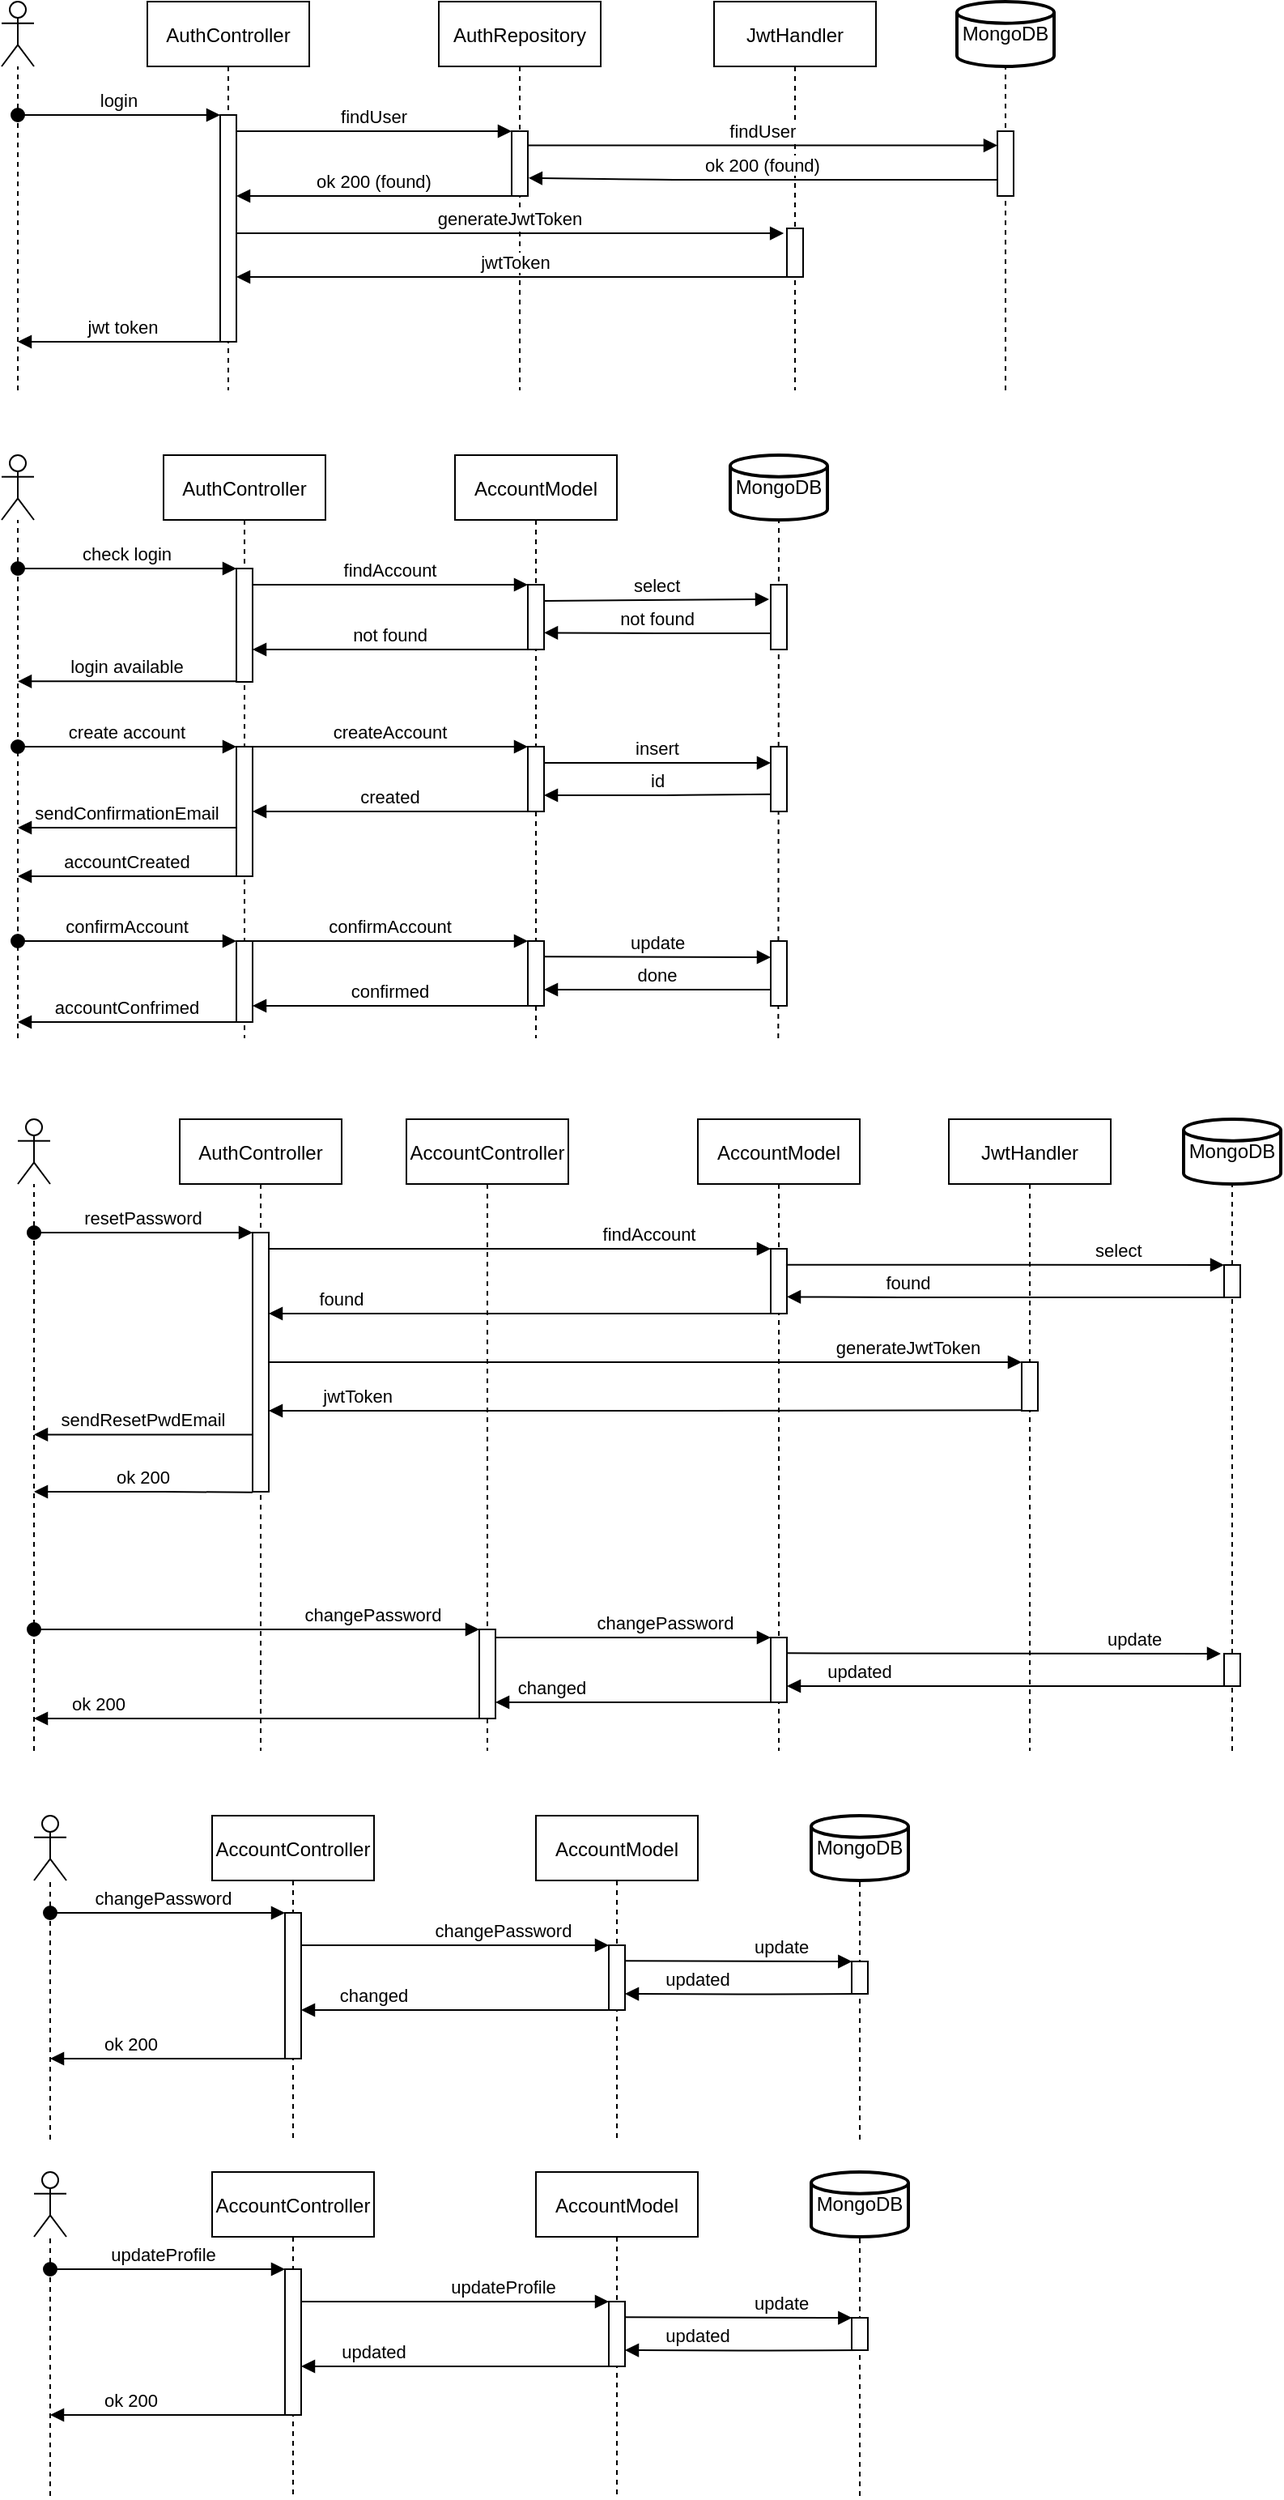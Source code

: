 <mxfile version="14.6.13" type="device"><diagram id="kgpKYQtTHZ0yAKxKKP6v" name="Page-1"><mxGraphModel dx="1185" dy="685" grid="1" gridSize="10" guides="1" tooltips="1" connect="1" arrows="1" fold="1" page="1" pageScale="1" pageWidth="850" pageHeight="1100" math="0" shadow="0"><root><mxCell id="0"/><mxCell id="1" parent="0"/><mxCell id="3nuBFxr9cyL0pnOWT2aG-1" value="AuthController" style="shape=umlLifeline;perimeter=lifelinePerimeter;container=1;collapsible=0;recursiveResize=0;rounded=0;shadow=0;strokeWidth=1;" parent="1" vertex="1"><mxGeometry x="120" y="80" width="100" height="240" as="geometry"/></mxCell><mxCell id="3nuBFxr9cyL0pnOWT2aG-2" value="" style="points=[];perimeter=orthogonalPerimeter;rounded=0;shadow=0;strokeWidth=1;" parent="3nuBFxr9cyL0pnOWT2aG-1" vertex="1"><mxGeometry x="45" y="70" width="10" height="140" as="geometry"/></mxCell><mxCell id="3nuBFxr9cyL0pnOWT2aG-3" value="login" style="verticalAlign=bottom;startArrow=oval;endArrow=block;startSize=8;shadow=0;strokeWidth=1;" parent="3nuBFxr9cyL0pnOWT2aG-1" target="3nuBFxr9cyL0pnOWT2aG-2" edge="1"><mxGeometry relative="1" as="geometry"><mxPoint x="-80" y="70" as="sourcePoint"/></mxGeometry></mxCell><mxCell id="3nuBFxr9cyL0pnOWT2aG-5" value="AuthRepository" style="shape=umlLifeline;perimeter=lifelinePerimeter;container=1;collapsible=0;recursiveResize=0;rounded=0;shadow=0;strokeWidth=1;" parent="1" vertex="1"><mxGeometry x="300" y="80" width="100" height="240" as="geometry"/></mxCell><mxCell id="3nuBFxr9cyL0pnOWT2aG-6" value="" style="points=[];perimeter=orthogonalPerimeter;rounded=0;shadow=0;strokeWidth=1;" parent="3nuBFxr9cyL0pnOWT2aG-5" vertex="1"><mxGeometry x="45" y="80" width="10" height="40" as="geometry"/></mxCell><mxCell id="3nuBFxr9cyL0pnOWT2aG-8" value="findUser" style="verticalAlign=bottom;endArrow=block;entryX=0;entryY=0;shadow=0;strokeWidth=1;" parent="1" source="3nuBFxr9cyL0pnOWT2aG-2" target="3nuBFxr9cyL0pnOWT2aG-6" edge="1"><mxGeometry relative="1" as="geometry"><mxPoint x="275" y="160" as="sourcePoint"/></mxGeometry></mxCell><mxCell id="3nuBFxr9cyL0pnOWT2aG-9" value="ok 200 (found)" style="verticalAlign=bottom;endArrow=block;shadow=0;strokeWidth=1;" parent="1" source="3nuBFxr9cyL0pnOWT2aG-6" target="3nuBFxr9cyL0pnOWT2aG-2" edge="1"><mxGeometry relative="1" as="geometry"><mxPoint x="240" y="200" as="sourcePoint"/><mxPoint x="180" y="200" as="targetPoint"/><Array as="points"><mxPoint x="260" y="200"/></Array></mxGeometry></mxCell><mxCell id="QQzCPFlwRDS6oltA7T0L-1" value="" style="shape=umlActor;verticalLabelPosition=bottom;verticalAlign=top;html=1;outlineConnect=0;" vertex="1" parent="1"><mxGeometry x="30" y="80" width="20" height="40" as="geometry"/></mxCell><mxCell id="QQzCPFlwRDS6oltA7T0L-2" value="" style="endArrow=none;dashed=1;html=1;" edge="1" parent="1" target="QQzCPFlwRDS6oltA7T0L-1"><mxGeometry width="50" height="50" relative="1" as="geometry"><mxPoint x="40" y="320" as="sourcePoint"/><mxPoint x="39.58" y="130" as="targetPoint"/></mxGeometry></mxCell><mxCell id="QQzCPFlwRDS6oltA7T0L-3" value="JwtHandler" style="shape=umlLifeline;perimeter=lifelinePerimeter;container=1;collapsible=0;recursiveResize=0;rounded=0;shadow=0;strokeWidth=1;" vertex="1" parent="1"><mxGeometry x="470" y="80" width="100" height="240" as="geometry"/></mxCell><mxCell id="QQzCPFlwRDS6oltA7T0L-4" value="" style="points=[];perimeter=orthogonalPerimeter;rounded=0;shadow=0;strokeWidth=1;" vertex="1" parent="QQzCPFlwRDS6oltA7T0L-3"><mxGeometry x="45" y="140" width="10" height="30" as="geometry"/></mxCell><mxCell id="QQzCPFlwRDS6oltA7T0L-5" value="generateJwtToken" style="verticalAlign=bottom;endArrow=block;entryX=-0.193;entryY=0.102;shadow=0;strokeWidth=1;entryDx=0;entryDy=0;entryPerimeter=0;" edge="1" parent="1" source="3nuBFxr9cyL0pnOWT2aG-2" target="QQzCPFlwRDS6oltA7T0L-4"><mxGeometry relative="1" as="geometry"><mxPoint x="180" y="240" as="sourcePoint"/><mxPoint x="350" y="240" as="targetPoint"/></mxGeometry></mxCell><mxCell id="QQzCPFlwRDS6oltA7T0L-8" value="jwt token" style="verticalAlign=bottom;endArrow=block;shadow=0;strokeWidth=1;" edge="1" parent="1"><mxGeometry relative="1" as="geometry"><mxPoint x="170" y="290" as="sourcePoint"/><mxPoint x="40" y="290" as="targetPoint"/><Array as="points"><mxPoint x="85" y="290"/></Array></mxGeometry></mxCell><mxCell id="QQzCPFlwRDS6oltA7T0L-9" value="jwtToken" style="verticalAlign=bottom;endArrow=block;shadow=0;strokeWidth=1;" edge="1" parent="1" target="3nuBFxr9cyL0pnOWT2aG-2"><mxGeometry relative="1" as="geometry"><mxPoint x="520" y="250.0" as="sourcePoint"/><mxPoint x="350" y="250.0" as="targetPoint"/><Array as="points"><mxPoint x="435" y="250"/></Array></mxGeometry></mxCell><mxCell id="QQzCPFlwRDS6oltA7T0L-20" value="AuthController" style="shape=umlLifeline;perimeter=lifelinePerimeter;container=1;collapsible=0;recursiveResize=0;rounded=0;shadow=0;strokeWidth=1;" vertex="1" parent="1"><mxGeometry x="130" y="360" width="100" height="360" as="geometry"/></mxCell><mxCell id="QQzCPFlwRDS6oltA7T0L-21" value="" style="points=[];perimeter=orthogonalPerimeter;rounded=0;shadow=0;strokeWidth=1;" vertex="1" parent="QQzCPFlwRDS6oltA7T0L-20"><mxGeometry x="45" y="70" width="10" height="70" as="geometry"/></mxCell><mxCell id="QQzCPFlwRDS6oltA7T0L-22" value="check login" style="verticalAlign=bottom;startArrow=oval;endArrow=block;startSize=8;shadow=0;strokeWidth=1;" edge="1" parent="QQzCPFlwRDS6oltA7T0L-20" target="QQzCPFlwRDS6oltA7T0L-21"><mxGeometry relative="1" as="geometry"><mxPoint x="-90" y="70" as="sourcePoint"/></mxGeometry></mxCell><mxCell id="QQzCPFlwRDS6oltA7T0L-23" value="AccountModel" style="shape=umlLifeline;perimeter=lifelinePerimeter;container=1;collapsible=0;recursiveResize=0;rounded=0;shadow=0;strokeWidth=1;" vertex="1" parent="1"><mxGeometry x="310" y="360" width="100" height="360" as="geometry"/></mxCell><mxCell id="QQzCPFlwRDS6oltA7T0L-24" value="" style="points=[];perimeter=orthogonalPerimeter;rounded=0;shadow=0;strokeWidth=1;" vertex="1" parent="QQzCPFlwRDS6oltA7T0L-23"><mxGeometry x="45" y="80" width="10" height="40" as="geometry"/></mxCell><mxCell id="QQzCPFlwRDS6oltA7T0L-46" value="" style="points=[];perimeter=orthogonalPerimeter;rounded=0;shadow=0;strokeWidth=1;" vertex="1" parent="QQzCPFlwRDS6oltA7T0L-23"><mxGeometry x="45" y="300" width="10" height="40" as="geometry"/></mxCell><mxCell id="QQzCPFlwRDS6oltA7T0L-47" value="confirmAccount" style="verticalAlign=bottom;endArrow=block;entryX=0;entryY=0;shadow=0;strokeWidth=1;" edge="1" parent="QQzCPFlwRDS6oltA7T0L-23"><mxGeometry relative="1" as="geometry"><mxPoint x="-125" y="300" as="sourcePoint"/><mxPoint x="45" y="300" as="targetPoint"/></mxGeometry></mxCell><mxCell id="QQzCPFlwRDS6oltA7T0L-48" value="confirmed" style="verticalAlign=bottom;endArrow=block;shadow=0;strokeWidth=1;" edge="1" parent="QQzCPFlwRDS6oltA7T0L-23"><mxGeometry relative="1" as="geometry"><mxPoint x="45" y="340" as="sourcePoint"/><mxPoint x="-125" y="340" as="targetPoint"/><Array as="points"><mxPoint x="-40" y="340"/></Array></mxGeometry></mxCell><mxCell id="QQzCPFlwRDS6oltA7T0L-35" value="" style="points=[];perimeter=orthogonalPerimeter;rounded=0;shadow=0;strokeWidth=1;" vertex="1" parent="QQzCPFlwRDS6oltA7T0L-23"><mxGeometry x="-135" y="180" width="10" height="80" as="geometry"/></mxCell><mxCell id="QQzCPFlwRDS6oltA7T0L-36" value="create account" style="verticalAlign=bottom;startArrow=oval;endArrow=block;startSize=8;shadow=0;strokeWidth=1;" edge="1" parent="QQzCPFlwRDS6oltA7T0L-23"><mxGeometry relative="1" as="geometry"><mxPoint x="-270" y="180" as="sourcePoint"/><mxPoint x="-135" y="180" as="targetPoint"/></mxGeometry></mxCell><mxCell id="QQzCPFlwRDS6oltA7T0L-37" value="" style="points=[];perimeter=orthogonalPerimeter;rounded=0;shadow=0;strokeWidth=1;" vertex="1" parent="QQzCPFlwRDS6oltA7T0L-23"><mxGeometry x="45" y="180" width="10" height="40" as="geometry"/></mxCell><mxCell id="QQzCPFlwRDS6oltA7T0L-38" value="createAccount" style="verticalAlign=bottom;endArrow=block;entryX=0;entryY=0;shadow=0;strokeWidth=1;" edge="1" parent="QQzCPFlwRDS6oltA7T0L-23"><mxGeometry relative="1" as="geometry"><mxPoint x="-125" y="180" as="sourcePoint"/><mxPoint x="45" y="180" as="targetPoint"/></mxGeometry></mxCell><mxCell id="QQzCPFlwRDS6oltA7T0L-39" value="created" style="verticalAlign=bottom;endArrow=block;shadow=0;strokeWidth=1;" edge="1" parent="QQzCPFlwRDS6oltA7T0L-23"><mxGeometry relative="1" as="geometry"><mxPoint x="45" y="220" as="sourcePoint"/><mxPoint x="-125" y="220" as="targetPoint"/><Array as="points"><mxPoint x="-40" y="220"/></Array></mxGeometry></mxCell><mxCell id="QQzCPFlwRDS6oltA7T0L-42" value="accountCreated" style="verticalAlign=bottom;endArrow=block;shadow=0;strokeWidth=1;" edge="1" parent="QQzCPFlwRDS6oltA7T0L-23"><mxGeometry relative="1" as="geometry"><mxPoint x="-135" y="260.0" as="sourcePoint"/><mxPoint x="-270" y="260.0" as="targetPoint"/><Array as="points"><mxPoint x="-215" y="260"/></Array></mxGeometry></mxCell><mxCell id="QQzCPFlwRDS6oltA7T0L-43" value="sendConfirmationEmail" style="verticalAlign=bottom;endArrow=block;shadow=0;strokeWidth=1;" edge="1" parent="QQzCPFlwRDS6oltA7T0L-23"><mxGeometry relative="1" as="geometry"><mxPoint x="-135" y="230" as="sourcePoint"/><mxPoint x="-270" y="230" as="targetPoint"/><Array as="points"><mxPoint x="-215" y="230"/></Array></mxGeometry></mxCell><mxCell id="QQzCPFlwRDS6oltA7T0L-25" value="findAccount" style="verticalAlign=bottom;endArrow=block;entryX=0;entryY=0;shadow=0;strokeWidth=1;" edge="1" parent="1" source="QQzCPFlwRDS6oltA7T0L-21" target="QQzCPFlwRDS6oltA7T0L-24"><mxGeometry relative="1" as="geometry"><mxPoint x="285" y="440" as="sourcePoint"/></mxGeometry></mxCell><mxCell id="QQzCPFlwRDS6oltA7T0L-26" value="not found" style="verticalAlign=bottom;endArrow=block;shadow=0;strokeWidth=1;" edge="1" parent="1" source="QQzCPFlwRDS6oltA7T0L-24" target="QQzCPFlwRDS6oltA7T0L-21"><mxGeometry relative="1" as="geometry"><mxPoint x="250" y="480" as="sourcePoint"/><mxPoint x="190" y="480" as="targetPoint"/><Array as="points"><mxPoint x="270" y="480"/></Array></mxGeometry></mxCell><mxCell id="QQzCPFlwRDS6oltA7T0L-27" value="" style="shape=umlActor;verticalLabelPosition=bottom;verticalAlign=top;html=1;outlineConnect=0;" vertex="1" parent="1"><mxGeometry x="30" y="360" width="20" height="40" as="geometry"/></mxCell><mxCell id="QQzCPFlwRDS6oltA7T0L-28" value="" style="endArrow=none;dashed=1;html=1;" edge="1" parent="1" target="QQzCPFlwRDS6oltA7T0L-27"><mxGeometry width="50" height="50" relative="1" as="geometry"><mxPoint x="40" y="720" as="sourcePoint"/><mxPoint x="35" y="410" as="targetPoint"/></mxGeometry></mxCell><mxCell id="QQzCPFlwRDS6oltA7T0L-29" value="login available" style="verticalAlign=bottom;endArrow=block;shadow=0;strokeWidth=1;" edge="1" parent="1" source="QQzCPFlwRDS6oltA7T0L-21"><mxGeometry relative="1" as="geometry"><mxPoint x="170" y="500" as="sourcePoint"/><mxPoint x="40" y="499.66" as="targetPoint"/><Array as="points"><mxPoint x="95" y="499.66"/></Array></mxGeometry></mxCell><mxCell id="QQzCPFlwRDS6oltA7T0L-44" value="" style="points=[];perimeter=orthogonalPerimeter;rounded=0;shadow=0;strokeWidth=1;" vertex="1" parent="1"><mxGeometry x="175" y="660" width="10" height="50" as="geometry"/></mxCell><mxCell id="QQzCPFlwRDS6oltA7T0L-45" value="confirmAccount" style="verticalAlign=bottom;startArrow=oval;endArrow=block;startSize=8;shadow=0;strokeWidth=1;" edge="1" parent="1"><mxGeometry relative="1" as="geometry"><mxPoint x="40" y="660" as="sourcePoint"/><mxPoint x="175" y="660" as="targetPoint"/></mxGeometry></mxCell><mxCell id="QQzCPFlwRDS6oltA7T0L-49" value="accountConfrimed" style="verticalAlign=bottom;endArrow=block;shadow=0;strokeWidth=1;" edge="1" parent="1"><mxGeometry relative="1" as="geometry"><mxPoint x="175" y="710" as="sourcePoint"/><mxPoint x="40" y="710" as="targetPoint"/><Array as="points"><mxPoint x="95" y="710"/></Array></mxGeometry></mxCell><mxCell id="QQzCPFlwRDS6oltA7T0L-50" value="MongoDB" style="strokeWidth=2;html=1;shape=mxgraph.flowchart.database;whiteSpace=wrap;" vertex="1" parent="1"><mxGeometry x="480" y="360" width="60" height="40" as="geometry"/></mxCell><mxCell id="QQzCPFlwRDS6oltA7T0L-51" value="" style="endArrow=none;dashed=1;html=1;entryX=0.5;entryY=1;entryDx=0;entryDy=0;entryPerimeter=0;" edge="1" parent="1" target="QQzCPFlwRDS6oltA7T0L-50"><mxGeometry width="50" height="50" relative="1" as="geometry"><mxPoint x="509.66" y="720.0" as="sourcePoint"/><mxPoint x="509.66" y="410" as="targetPoint"/></mxGeometry></mxCell><mxCell id="QQzCPFlwRDS6oltA7T0L-52" value="" style="points=[];perimeter=orthogonalPerimeter;rounded=0;shadow=0;strokeWidth=1;" vertex="1" parent="1"><mxGeometry x="505" y="440" width="10" height="40" as="geometry"/></mxCell><mxCell id="QQzCPFlwRDS6oltA7T0L-53" value="select" style="verticalAlign=bottom;endArrow=block;shadow=0;strokeWidth=1;entryX=-0.1;entryY=0.225;entryDx=0;entryDy=0;entryPerimeter=0;exitX=1.033;exitY=0.25;exitDx=0;exitDy=0;exitPerimeter=0;" edge="1" parent="1" target="QQzCPFlwRDS6oltA7T0L-52" source="QQzCPFlwRDS6oltA7T0L-24"><mxGeometry relative="1" as="geometry"><mxPoint x="370" y="450" as="sourcePoint"/><mxPoint x="470" y="450" as="targetPoint"/></mxGeometry></mxCell><mxCell id="QQzCPFlwRDS6oltA7T0L-55" value="not found" style="verticalAlign=bottom;endArrow=block;shadow=0;strokeWidth=1;entryX=1;entryY=0.742;entryDx=0;entryDy=0;entryPerimeter=0;" edge="1" parent="1" source="QQzCPFlwRDS6oltA7T0L-52" target="QQzCPFlwRDS6oltA7T0L-24"><mxGeometry relative="1" as="geometry"><mxPoint x="500" y="470" as="sourcePoint"/><mxPoint x="370" y="470" as="targetPoint"/><Array as="points"><mxPoint x="445" y="470"/></Array></mxGeometry></mxCell><mxCell id="QQzCPFlwRDS6oltA7T0L-56" value="" style="points=[];perimeter=orthogonalPerimeter;rounded=0;shadow=0;strokeWidth=1;" vertex="1" parent="1"><mxGeometry x="505" y="540" width="10" height="40" as="geometry"/></mxCell><mxCell id="QQzCPFlwRDS6oltA7T0L-57" value="insert" style="verticalAlign=bottom;endArrow=block;shadow=0;strokeWidth=1;" edge="1" parent="1" target="QQzCPFlwRDS6oltA7T0L-56"><mxGeometry relative="1" as="geometry"><mxPoint x="365" y="550" as="sourcePoint"/><mxPoint x="485" y="550" as="targetPoint"/><Array as="points"><mxPoint x="455" y="550"/></Array></mxGeometry></mxCell><mxCell id="QQzCPFlwRDS6oltA7T0L-58" value="id" style="verticalAlign=bottom;endArrow=block;shadow=0;strokeWidth=1;exitX=0.033;exitY=0.733;exitDx=0;exitDy=0;exitPerimeter=0;" edge="1" parent="1" source="QQzCPFlwRDS6oltA7T0L-56"><mxGeometry relative="1" as="geometry"><mxPoint x="485" y="570" as="sourcePoint"/><mxPoint x="365" y="570" as="targetPoint"/><Array as="points"><mxPoint x="440" y="570"/></Array></mxGeometry></mxCell><mxCell id="QQzCPFlwRDS6oltA7T0L-59" value="" style="points=[];perimeter=orthogonalPerimeter;rounded=0;shadow=0;strokeWidth=1;" vertex="1" parent="1"><mxGeometry x="505" y="660" width="10" height="40" as="geometry"/></mxCell><mxCell id="QQzCPFlwRDS6oltA7T0L-60" value="update" style="verticalAlign=bottom;endArrow=block;shadow=0;strokeWidth=1;exitX=1.033;exitY=0.242;exitDx=0;exitDy=0;exitPerimeter=0;" edge="1" parent="1" source="QQzCPFlwRDS6oltA7T0L-46"><mxGeometry relative="1" as="geometry"><mxPoint x="385" y="670" as="sourcePoint"/><mxPoint x="505" y="670" as="targetPoint"/></mxGeometry></mxCell><mxCell id="QQzCPFlwRDS6oltA7T0L-61" value="done" style="verticalAlign=bottom;endArrow=block;shadow=0;strokeWidth=1;" edge="1" parent="1" source="QQzCPFlwRDS6oltA7T0L-59"><mxGeometry relative="1" as="geometry"><mxPoint x="485" y="690" as="sourcePoint"/><mxPoint x="365" y="690" as="targetPoint"/><Array as="points"><mxPoint x="440" y="690"/></Array></mxGeometry></mxCell><mxCell id="QQzCPFlwRDS6oltA7T0L-64" value="MongoDB" style="strokeWidth=2;html=1;shape=mxgraph.flowchart.database;whiteSpace=wrap;" vertex="1" parent="1"><mxGeometry x="620" y="80" width="60" height="40" as="geometry"/></mxCell><mxCell id="QQzCPFlwRDS6oltA7T0L-65" value="" style="endArrow=none;dashed=1;html=1;entryX=0.5;entryY=1;entryDx=0;entryDy=0;entryPerimeter=0;" edge="1" parent="1" target="QQzCPFlwRDS6oltA7T0L-64"><mxGeometry width="50" height="50" relative="1" as="geometry"><mxPoint x="650" y="320" as="sourcePoint"/><mxPoint x="649.66" y="130" as="targetPoint"/></mxGeometry></mxCell><mxCell id="QQzCPFlwRDS6oltA7T0L-66" value="" style="points=[];perimeter=orthogonalPerimeter;rounded=0;shadow=0;strokeWidth=1;" vertex="1" parent="1"><mxGeometry x="645" y="160" width="10" height="40" as="geometry"/></mxCell><mxCell id="QQzCPFlwRDS6oltA7T0L-67" value="findUser" style="verticalAlign=bottom;endArrow=block;shadow=0;strokeWidth=1;exitX=1.014;exitY=0.219;exitDx=0;exitDy=0;exitPerimeter=0;" edge="1" parent="1" source="3nuBFxr9cyL0pnOWT2aG-6" target="QQzCPFlwRDS6oltA7T0L-66"><mxGeometry relative="1" as="geometry"><mxPoint x="360" y="170" as="sourcePoint"/><mxPoint x="530" y="170" as="targetPoint"/></mxGeometry></mxCell><mxCell id="QQzCPFlwRDS6oltA7T0L-68" value="ok 200 (found)" style="verticalAlign=bottom;endArrow=block;shadow=0;strokeWidth=1;entryX=1.041;entryY=0.723;entryDx=0;entryDy=0;entryPerimeter=0;" edge="1" parent="1" source="QQzCPFlwRDS6oltA7T0L-66" target="3nuBFxr9cyL0pnOWT2aG-6"><mxGeometry relative="1" as="geometry"><mxPoint x="530" y="190" as="sourcePoint"/><mxPoint x="360" y="189" as="targetPoint"/><Array as="points"><mxPoint x="445" y="190"/></Array></mxGeometry></mxCell><mxCell id="QQzCPFlwRDS6oltA7T0L-69" value="AuthController" style="shape=umlLifeline;perimeter=lifelinePerimeter;container=1;collapsible=0;recursiveResize=0;rounded=0;shadow=0;strokeWidth=1;" vertex="1" parent="1"><mxGeometry x="140" y="770" width="100" height="390" as="geometry"/></mxCell><mxCell id="QQzCPFlwRDS6oltA7T0L-70" value="" style="points=[];perimeter=orthogonalPerimeter;rounded=0;shadow=0;strokeWidth=1;" vertex="1" parent="QQzCPFlwRDS6oltA7T0L-69"><mxGeometry x="45" y="70" width="10" height="160" as="geometry"/></mxCell><mxCell id="QQzCPFlwRDS6oltA7T0L-71" value="resetPassword" style="verticalAlign=bottom;startArrow=oval;endArrow=block;startSize=8;shadow=0;strokeWidth=1;" edge="1" parent="QQzCPFlwRDS6oltA7T0L-69" target="QQzCPFlwRDS6oltA7T0L-70"><mxGeometry relative="1" as="geometry"><mxPoint x="-90" y="70" as="sourcePoint"/></mxGeometry></mxCell><mxCell id="QQzCPFlwRDS6oltA7T0L-72" value="AccountModel" style="shape=umlLifeline;perimeter=lifelinePerimeter;container=1;collapsible=0;recursiveResize=0;rounded=0;shadow=0;strokeWidth=1;" vertex="1" parent="1"><mxGeometry x="460" y="770" width="100" height="390" as="geometry"/></mxCell><mxCell id="QQzCPFlwRDS6oltA7T0L-73" value="" style="points=[];perimeter=orthogonalPerimeter;rounded=0;shadow=0;strokeWidth=1;" vertex="1" parent="QQzCPFlwRDS6oltA7T0L-72"><mxGeometry x="45" y="80" width="10" height="40" as="geometry"/></mxCell><mxCell id="QQzCPFlwRDS6oltA7T0L-74" value="" style="points=[];perimeter=orthogonalPerimeter;rounded=0;shadow=0;strokeWidth=1;" vertex="1" parent="QQzCPFlwRDS6oltA7T0L-72"><mxGeometry x="45" y="320" width="10" height="40" as="geometry"/></mxCell><mxCell id="QQzCPFlwRDS6oltA7T0L-84" value="findAccount" style="verticalAlign=bottom;endArrow=block;entryX=0;entryY=0;shadow=0;strokeWidth=1;" edge="1" parent="1" source="QQzCPFlwRDS6oltA7T0L-70" target="QQzCPFlwRDS6oltA7T0L-73"><mxGeometry x="0.516" relative="1" as="geometry"><mxPoint x="295" y="850" as="sourcePoint"/><mxPoint as="offset"/></mxGeometry></mxCell><mxCell id="QQzCPFlwRDS6oltA7T0L-85" value="found" style="verticalAlign=bottom;endArrow=block;shadow=0;strokeWidth=1;" edge="1" parent="1" source="QQzCPFlwRDS6oltA7T0L-73" target="QQzCPFlwRDS6oltA7T0L-70"><mxGeometry x="0.71" relative="1" as="geometry"><mxPoint x="260" y="890" as="sourcePoint"/><mxPoint x="200" y="890" as="targetPoint"/><Array as="points"><mxPoint x="280" y="890"/></Array><mxPoint as="offset"/></mxGeometry></mxCell><mxCell id="QQzCPFlwRDS6oltA7T0L-86" value="" style="shape=umlActor;verticalLabelPosition=bottom;verticalAlign=top;html=1;outlineConnect=0;" vertex="1" parent="1"><mxGeometry x="40" y="770" width="20" height="40" as="geometry"/></mxCell><mxCell id="QQzCPFlwRDS6oltA7T0L-87" value="" style="endArrow=none;dashed=1;html=1;" edge="1" parent="1" target="QQzCPFlwRDS6oltA7T0L-86"><mxGeometry width="50" height="50" relative="1" as="geometry"><mxPoint x="50" y="1160" as="sourcePoint"/><mxPoint x="45" y="820" as="targetPoint"/></mxGeometry></mxCell><mxCell id="QQzCPFlwRDS6oltA7T0L-88" value="ok 200" style="verticalAlign=bottom;endArrow=block;shadow=0;strokeWidth=1;" edge="1" parent="1"><mxGeometry relative="1" as="geometry"><mxPoint x="185" y="1000.34" as="sourcePoint"/><mxPoint x="50" y="1000" as="targetPoint"/><Array as="points"><mxPoint x="120" y="1000"/></Array></mxGeometry></mxCell><mxCell id="QQzCPFlwRDS6oltA7T0L-90" value="changePassword" style="verticalAlign=bottom;startArrow=oval;endArrow=block;startSize=8;shadow=0;strokeWidth=1;" edge="1" parent="1"><mxGeometry x="0.522" relative="1" as="geometry"><mxPoint x="50" y="1085" as="sourcePoint"/><mxPoint x="325" y="1085" as="targetPoint"/><mxPoint as="offset"/></mxGeometry></mxCell><mxCell id="QQzCPFlwRDS6oltA7T0L-91" value="ok 200" style="verticalAlign=bottom;endArrow=block;shadow=0;strokeWidth=1;" edge="1" parent="1" source="QQzCPFlwRDS6oltA7T0L-89"><mxGeometry x="0.709" relative="1" as="geometry"><mxPoint x="320" y="1140" as="sourcePoint"/><mxPoint x="50" y="1140" as="targetPoint"/><Array as="points"><mxPoint x="105" y="1140"/></Array><mxPoint as="offset"/></mxGeometry></mxCell><mxCell id="QQzCPFlwRDS6oltA7T0L-92" value="MongoDB" style="strokeWidth=2;html=1;shape=mxgraph.flowchart.database;whiteSpace=wrap;" vertex="1" parent="1"><mxGeometry x="760" y="770" width="60" height="40" as="geometry"/></mxCell><mxCell id="QQzCPFlwRDS6oltA7T0L-93" value="" style="endArrow=none;dashed=1;html=1;entryX=0.5;entryY=1;entryDx=0;entryDy=0;entryPerimeter=0;" edge="1" parent="1" target="QQzCPFlwRDS6oltA7T0L-92"><mxGeometry width="50" height="50" relative="1" as="geometry"><mxPoint x="790" y="1160" as="sourcePoint"/><mxPoint x="659.66" y="820" as="targetPoint"/></mxGeometry></mxCell><mxCell id="QQzCPFlwRDS6oltA7T0L-94" value="" style="points=[];perimeter=orthogonalPerimeter;rounded=0;shadow=0;strokeWidth=1;" vertex="1" parent="1"><mxGeometry x="785" y="860" width="10" height="20" as="geometry"/></mxCell><mxCell id="QQzCPFlwRDS6oltA7T0L-95" value="select" style="verticalAlign=bottom;endArrow=block;shadow=0;strokeWidth=1;exitX=0.943;exitY=0.246;exitDx=0;exitDy=0;exitPerimeter=0;" edge="1" parent="1" source="QQzCPFlwRDS6oltA7T0L-73"><mxGeometry x="0.519" relative="1" as="geometry"><mxPoint x="535" y="860" as="sourcePoint"/><mxPoint x="785" y="860" as="targetPoint"/><mxPoint as="offset"/></mxGeometry></mxCell><mxCell id="QQzCPFlwRDS6oltA7T0L-96" value="found" style="verticalAlign=bottom;endArrow=block;shadow=0;strokeWidth=1;entryX=1;entryY=0.742;entryDx=0;entryDy=0;entryPerimeter=0;" edge="1" parent="1" target="QQzCPFlwRDS6oltA7T0L-73"><mxGeometry x="0.445" relative="1" as="geometry"><mxPoint x="785" y="880" as="sourcePoint"/><mxPoint x="520" y="880" as="targetPoint"/><Array as="points"><mxPoint x="595" y="880"/></Array><mxPoint as="offset"/></mxGeometry></mxCell><mxCell id="QQzCPFlwRDS6oltA7T0L-100" value="" style="points=[];perimeter=orthogonalPerimeter;rounded=0;shadow=0;strokeWidth=1;" vertex="1" parent="1"><mxGeometry x="785" y="1100" width="10" height="20" as="geometry"/></mxCell><mxCell id="QQzCPFlwRDS6oltA7T0L-101" value="update" style="verticalAlign=bottom;endArrow=block;shadow=0;strokeWidth=1;exitX=1.033;exitY=0.242;exitDx=0;exitDy=0;exitPerimeter=0;" edge="1" parent="1" source="QQzCPFlwRDS6oltA7T0L-74"><mxGeometry x="0.604" relative="1" as="geometry"><mxPoint x="535" y="1100" as="sourcePoint"/><mxPoint x="783" y="1100" as="targetPoint"/><mxPoint as="offset"/></mxGeometry></mxCell><mxCell id="QQzCPFlwRDS6oltA7T0L-102" value="updated" style="verticalAlign=bottom;endArrow=block;shadow=0;strokeWidth=1;" edge="1" parent="1" source="QQzCPFlwRDS6oltA7T0L-100"><mxGeometry x="0.667" relative="1" as="geometry"><mxPoint x="635" y="1120" as="sourcePoint"/><mxPoint x="515" y="1120" as="targetPoint"/><Array as="points"><mxPoint x="590" y="1120"/></Array><mxPoint as="offset"/></mxGeometry></mxCell><mxCell id="QQzCPFlwRDS6oltA7T0L-106" value="JwtHandler" style="shape=umlLifeline;perimeter=lifelinePerimeter;container=1;collapsible=0;recursiveResize=0;rounded=0;shadow=0;strokeWidth=1;" vertex="1" parent="1"><mxGeometry x="615" y="770" width="100" height="390" as="geometry"/></mxCell><mxCell id="QQzCPFlwRDS6oltA7T0L-79" value="" style="points=[];perimeter=orthogonalPerimeter;rounded=0;shadow=0;strokeWidth=1;" vertex="1" parent="1"><mxGeometry x="660" y="920" width="10" height="30" as="geometry"/></mxCell><mxCell id="QQzCPFlwRDS6oltA7T0L-109" value="jwtToken" style="verticalAlign=bottom;endArrow=block;shadow=0;strokeWidth=1;exitX=-0.043;exitY=0.986;exitDx=0;exitDy=0;exitPerimeter=0;" edge="1" parent="1" source="QQzCPFlwRDS6oltA7T0L-79"><mxGeometry x="0.763" relative="1" as="geometry"><mxPoint x="520" y="950" as="sourcePoint"/><mxPoint x="195" y="950" as="targetPoint"/><Array as="points"><mxPoint x="455" y="950"/></Array><mxPoint as="offset"/></mxGeometry></mxCell><mxCell id="QQzCPFlwRDS6oltA7T0L-80" value="generateJwtToken" style="verticalAlign=bottom;endArrow=block;shadow=0;strokeWidth=1;" edge="1" parent="1" source="QQzCPFlwRDS6oltA7T0L-70"><mxGeometry x="0.699" relative="1" as="geometry"><mxPoint x="220" y="920" as="sourcePoint"/><mxPoint x="660" y="920" as="targetPoint"/><mxPoint as="offset"/></mxGeometry></mxCell><mxCell id="QQzCPFlwRDS6oltA7T0L-83" value="sendResetPwdEmail" style="verticalAlign=bottom;endArrow=block;shadow=0;strokeWidth=1;" edge="1" parent="1"><mxGeometry relative="1" as="geometry"><mxPoint x="185" y="964.71" as="sourcePoint"/><mxPoint x="50" y="964.71" as="targetPoint"/><Array as="points"><mxPoint x="105" y="964.71"/></Array></mxGeometry></mxCell><mxCell id="QQzCPFlwRDS6oltA7T0L-111" value="AccountController" style="shape=umlLifeline;perimeter=lifelinePerimeter;container=1;collapsible=0;recursiveResize=0;rounded=0;shadow=0;strokeWidth=1;" vertex="1" parent="1"><mxGeometry x="280" y="770" width="100" height="390" as="geometry"/></mxCell><mxCell id="QQzCPFlwRDS6oltA7T0L-89" value="" style="points=[];perimeter=orthogonalPerimeter;rounded=0;shadow=0;strokeWidth=1;" vertex="1" parent="1"><mxGeometry x="325" y="1085" width="10" height="55" as="geometry"/></mxCell><mxCell id="QQzCPFlwRDS6oltA7T0L-115" value="changePassword" style="verticalAlign=bottom;endArrow=block;shadow=0;strokeWidth=1;" edge="1" parent="1" source="QQzCPFlwRDS6oltA7T0L-89"><mxGeometry x="0.235" relative="1" as="geometry"><mxPoint x="340" y="1090" as="sourcePoint"/><mxPoint x="505" y="1090" as="targetPoint"/><mxPoint as="offset"/></mxGeometry></mxCell><mxCell id="QQzCPFlwRDS6oltA7T0L-116" value="changed" style="verticalAlign=bottom;endArrow=block;shadow=0;strokeWidth=1;" edge="1" parent="1"><mxGeometry x="0.588" relative="1" as="geometry"><mxPoint x="505" y="1130" as="sourcePoint"/><mxPoint x="335" y="1130" as="targetPoint"/><Array as="points"><mxPoint x="420" y="1130"/></Array><mxPoint as="offset"/></mxGeometry></mxCell><mxCell id="QQzCPFlwRDS6oltA7T0L-122" value="AccountModel" style="shape=umlLifeline;perimeter=lifelinePerimeter;container=1;collapsible=0;recursiveResize=0;rounded=0;shadow=0;strokeWidth=1;" vertex="1" parent="1"><mxGeometry x="360" y="1200" width="100" height="200" as="geometry"/></mxCell><mxCell id="QQzCPFlwRDS6oltA7T0L-124" value="" style="points=[];perimeter=orthogonalPerimeter;rounded=0;shadow=0;strokeWidth=1;" vertex="1" parent="QQzCPFlwRDS6oltA7T0L-122"><mxGeometry x="45" y="80" width="10" height="40" as="geometry"/></mxCell><mxCell id="QQzCPFlwRDS6oltA7T0L-127" value="" style="shape=umlActor;verticalLabelPosition=bottom;verticalAlign=top;html=1;outlineConnect=0;" vertex="1" parent="1"><mxGeometry x="50" y="1200" width="20" height="40" as="geometry"/></mxCell><mxCell id="QQzCPFlwRDS6oltA7T0L-128" value="" style="endArrow=none;dashed=1;html=1;" edge="1" parent="1" target="QQzCPFlwRDS6oltA7T0L-127"><mxGeometry width="50" height="50" relative="1" as="geometry"><mxPoint x="60" y="1400" as="sourcePoint"/><mxPoint x="55" y="1250" as="targetPoint"/></mxGeometry></mxCell><mxCell id="QQzCPFlwRDS6oltA7T0L-130" value="changePassword" style="verticalAlign=bottom;startArrow=oval;endArrow=block;startSize=8;shadow=0;strokeWidth=1;" edge="1" parent="1"><mxGeometry x="-0.035" relative="1" as="geometry"><mxPoint x="60" y="1260" as="sourcePoint"/><mxPoint x="205" y="1260" as="targetPoint"/><mxPoint as="offset"/></mxGeometry></mxCell><mxCell id="QQzCPFlwRDS6oltA7T0L-131" value="ok 200" style="verticalAlign=bottom;endArrow=block;shadow=0;strokeWidth=1;" edge="1" parent="1"><mxGeometry x="0.31" relative="1" as="geometry"><mxPoint x="205" y="1350" as="sourcePoint"/><mxPoint x="60" y="1350" as="targetPoint"/><Array as="points"><mxPoint x="130" y="1350"/></Array><mxPoint as="offset"/></mxGeometry></mxCell><mxCell id="QQzCPFlwRDS6oltA7T0L-132" value="MongoDB" style="strokeWidth=2;html=1;shape=mxgraph.flowchart.database;whiteSpace=wrap;" vertex="1" parent="1"><mxGeometry x="530" y="1200" width="60" height="40" as="geometry"/></mxCell><mxCell id="QQzCPFlwRDS6oltA7T0L-133" value="" style="endArrow=none;dashed=1;html=1;entryX=0.5;entryY=1;entryDx=0;entryDy=0;entryPerimeter=0;" edge="1" parent="1" target="QQzCPFlwRDS6oltA7T0L-132"><mxGeometry width="50" height="50" relative="1" as="geometry"><mxPoint x="560" y="1400" as="sourcePoint"/><mxPoint x="429.66" y="1250" as="targetPoint"/></mxGeometry></mxCell><mxCell id="QQzCPFlwRDS6oltA7T0L-137" value="" style="points=[];perimeter=orthogonalPerimeter;rounded=0;shadow=0;strokeWidth=1;" vertex="1" parent="1"><mxGeometry x="555" y="1290" width="10" height="20" as="geometry"/></mxCell><mxCell id="QQzCPFlwRDS6oltA7T0L-138" value="update" style="verticalAlign=bottom;endArrow=block;shadow=0;strokeWidth=1;exitX=1.033;exitY=0.242;exitDx=0;exitDy=0;exitPerimeter=0;entryX=0.017;entryY=0.003;entryDx=0;entryDy=0;entryPerimeter=0;" edge="1" parent="1" source="QQzCPFlwRDS6oltA7T0L-124" target="QQzCPFlwRDS6oltA7T0L-137"><mxGeometry x="0.377" relative="1" as="geometry"><mxPoint x="435" y="1460" as="sourcePoint"/><mxPoint x="553" y="1290" as="targetPoint"/><mxPoint as="offset"/></mxGeometry></mxCell><mxCell id="QQzCPFlwRDS6oltA7T0L-145" value="AccountController" style="shape=umlLifeline;perimeter=lifelinePerimeter;container=1;collapsible=0;recursiveResize=0;rounded=0;shadow=0;strokeWidth=1;" vertex="1" parent="1"><mxGeometry x="160" y="1200" width="100" height="200" as="geometry"/></mxCell><mxCell id="QQzCPFlwRDS6oltA7T0L-146" value="" style="points=[];perimeter=orthogonalPerimeter;rounded=0;shadow=0;strokeWidth=1;" vertex="1" parent="1"><mxGeometry x="205" y="1260" width="10" height="90" as="geometry"/></mxCell><mxCell id="QQzCPFlwRDS6oltA7T0L-147" value="changePassword" style="verticalAlign=bottom;endArrow=block;shadow=0;strokeWidth=1;" edge="1" parent="1" source="QQzCPFlwRDS6oltA7T0L-146" target="QQzCPFlwRDS6oltA7T0L-124"><mxGeometry x="0.316" relative="1" as="geometry"><mxPoint x="230" y="1280" as="sourcePoint"/><mxPoint x="400" y="1280" as="targetPoint"/><mxPoint as="offset"/><Array as="points"><mxPoint x="390" y="1280"/></Array></mxGeometry></mxCell><mxCell id="QQzCPFlwRDS6oltA7T0L-148" value="changed" style="verticalAlign=bottom;endArrow=block;shadow=0;strokeWidth=1;" edge="1" parent="1" target="QQzCPFlwRDS6oltA7T0L-146"><mxGeometry x="0.538" relative="1" as="geometry"><mxPoint x="410" y="1320" as="sourcePoint"/><mxPoint x="265" y="1320" as="targetPoint"/><Array as="points"/><mxPoint as="offset"/></mxGeometry></mxCell><mxCell id="QQzCPFlwRDS6oltA7T0L-149" value="updated" style="verticalAlign=bottom;endArrow=block;shadow=0;strokeWidth=1;entryX=1;entryY=0.742;entryDx=0;entryDy=0;entryPerimeter=0;" edge="1" parent="1"><mxGeometry x="0.379" relative="1" as="geometry"><mxPoint x="560" y="1310" as="sourcePoint"/><mxPoint x="415" y="1310" as="targetPoint"/><Array as="points"><mxPoint x="495" y="1310.32"/></Array><mxPoint as="offset"/></mxGeometry></mxCell><mxCell id="QQzCPFlwRDS6oltA7T0L-172" value="AccountModel" style="shape=umlLifeline;perimeter=lifelinePerimeter;container=1;collapsible=0;recursiveResize=0;rounded=0;shadow=0;strokeWidth=1;" vertex="1" parent="1"><mxGeometry x="360" y="1420" width="100" height="200" as="geometry"/></mxCell><mxCell id="QQzCPFlwRDS6oltA7T0L-173" value="" style="points=[];perimeter=orthogonalPerimeter;rounded=0;shadow=0;strokeWidth=1;" vertex="1" parent="QQzCPFlwRDS6oltA7T0L-172"><mxGeometry x="45" y="80" width="10" height="40" as="geometry"/></mxCell><mxCell id="QQzCPFlwRDS6oltA7T0L-174" value="" style="shape=umlActor;verticalLabelPosition=bottom;verticalAlign=top;html=1;outlineConnect=0;" vertex="1" parent="1"><mxGeometry x="50" y="1420" width="20" height="40" as="geometry"/></mxCell><mxCell id="QQzCPFlwRDS6oltA7T0L-175" value="" style="endArrow=none;dashed=1;html=1;" edge="1" parent="1" target="QQzCPFlwRDS6oltA7T0L-174"><mxGeometry width="50" height="50" relative="1" as="geometry"><mxPoint x="60" y="1620" as="sourcePoint"/><mxPoint x="55" y="1470" as="targetPoint"/></mxGeometry></mxCell><mxCell id="QQzCPFlwRDS6oltA7T0L-176" value="updateProfile" style="verticalAlign=bottom;startArrow=oval;endArrow=block;startSize=8;shadow=0;strokeWidth=1;" edge="1" parent="1"><mxGeometry x="-0.035" relative="1" as="geometry"><mxPoint x="60" y="1480" as="sourcePoint"/><mxPoint x="205" y="1480" as="targetPoint"/><mxPoint as="offset"/></mxGeometry></mxCell><mxCell id="QQzCPFlwRDS6oltA7T0L-177" value="ok 200" style="verticalAlign=bottom;endArrow=block;shadow=0;strokeWidth=1;" edge="1" parent="1"><mxGeometry x="0.31" relative="1" as="geometry"><mxPoint x="205" y="1570" as="sourcePoint"/><mxPoint x="60" y="1570" as="targetPoint"/><Array as="points"><mxPoint x="130" y="1570"/></Array><mxPoint as="offset"/></mxGeometry></mxCell><mxCell id="QQzCPFlwRDS6oltA7T0L-178" value="MongoDB" style="strokeWidth=2;html=1;shape=mxgraph.flowchart.database;whiteSpace=wrap;" vertex="1" parent="1"><mxGeometry x="530" y="1420" width="60" height="40" as="geometry"/></mxCell><mxCell id="QQzCPFlwRDS6oltA7T0L-179" value="" style="endArrow=none;dashed=1;html=1;entryX=0.5;entryY=1;entryDx=0;entryDy=0;entryPerimeter=0;" edge="1" parent="1" target="QQzCPFlwRDS6oltA7T0L-178"><mxGeometry width="50" height="50" relative="1" as="geometry"><mxPoint x="560" y="1620" as="sourcePoint"/><mxPoint x="429.66" y="1470" as="targetPoint"/></mxGeometry></mxCell><mxCell id="QQzCPFlwRDS6oltA7T0L-180" value="" style="points=[];perimeter=orthogonalPerimeter;rounded=0;shadow=0;strokeWidth=1;" vertex="1" parent="1"><mxGeometry x="555" y="1510" width="10" height="20" as="geometry"/></mxCell><mxCell id="QQzCPFlwRDS6oltA7T0L-181" value="update" style="verticalAlign=bottom;endArrow=block;shadow=0;strokeWidth=1;exitX=1.033;exitY=0.242;exitDx=0;exitDy=0;exitPerimeter=0;entryX=0.017;entryY=0.003;entryDx=0;entryDy=0;entryPerimeter=0;" edge="1" parent="1" source="QQzCPFlwRDS6oltA7T0L-173" target="QQzCPFlwRDS6oltA7T0L-180"><mxGeometry x="0.377" relative="1" as="geometry"><mxPoint x="435" y="1680" as="sourcePoint"/><mxPoint x="553" y="1510" as="targetPoint"/><mxPoint as="offset"/></mxGeometry></mxCell><mxCell id="QQzCPFlwRDS6oltA7T0L-182" value="AccountController" style="shape=umlLifeline;perimeter=lifelinePerimeter;container=1;collapsible=0;recursiveResize=0;rounded=0;shadow=0;strokeWidth=1;" vertex="1" parent="1"><mxGeometry x="160" y="1420" width="100" height="200" as="geometry"/></mxCell><mxCell id="QQzCPFlwRDS6oltA7T0L-183" value="" style="points=[];perimeter=orthogonalPerimeter;rounded=0;shadow=0;strokeWidth=1;" vertex="1" parent="1"><mxGeometry x="205" y="1480" width="10" height="90" as="geometry"/></mxCell><mxCell id="QQzCPFlwRDS6oltA7T0L-184" value="updateProfile" style="verticalAlign=bottom;endArrow=block;shadow=0;strokeWidth=1;" edge="1" parent="1" source="QQzCPFlwRDS6oltA7T0L-183" target="QQzCPFlwRDS6oltA7T0L-173"><mxGeometry x="0.316" relative="1" as="geometry"><mxPoint x="230" y="1500" as="sourcePoint"/><mxPoint x="400" y="1500" as="targetPoint"/><mxPoint as="offset"/><Array as="points"><mxPoint x="390" y="1500"/></Array></mxGeometry></mxCell><mxCell id="QQzCPFlwRDS6oltA7T0L-185" value="updated" style="verticalAlign=bottom;endArrow=block;shadow=0;strokeWidth=1;" edge="1" parent="1" target="QQzCPFlwRDS6oltA7T0L-183"><mxGeometry x="0.538" relative="1" as="geometry"><mxPoint x="410" y="1540" as="sourcePoint"/><mxPoint x="265" y="1540" as="targetPoint"/><Array as="points"/><mxPoint as="offset"/></mxGeometry></mxCell><mxCell id="QQzCPFlwRDS6oltA7T0L-186" value="updated" style="verticalAlign=bottom;endArrow=block;shadow=0;strokeWidth=1;entryX=1;entryY=0.742;entryDx=0;entryDy=0;entryPerimeter=0;" edge="1" parent="1"><mxGeometry x="0.379" relative="1" as="geometry"><mxPoint x="560" y="1530" as="sourcePoint"/><mxPoint x="415" y="1530" as="targetPoint"/><Array as="points"><mxPoint x="495" y="1530.32"/></Array><mxPoint as="offset"/></mxGeometry></mxCell></root></mxGraphModel></diagram></mxfile>